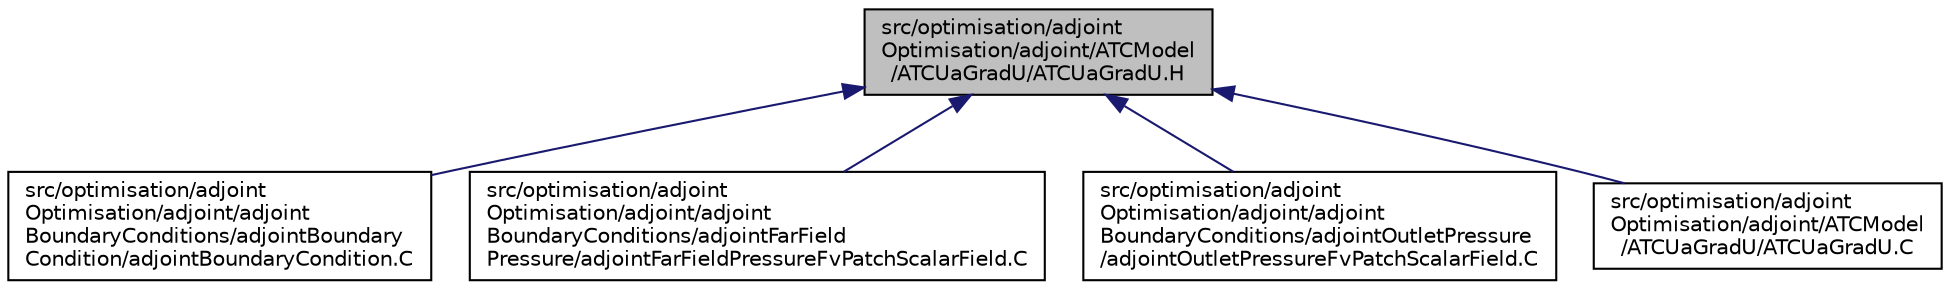 digraph "src/optimisation/adjointOptimisation/adjoint/ATCModel/ATCUaGradU/ATCUaGradU.H"
{
  bgcolor="transparent";
  edge [fontname="Helvetica",fontsize="10",labelfontname="Helvetica",labelfontsize="10"];
  node [fontname="Helvetica",fontsize="10",shape=record];
  Node1 [label="src/optimisation/adjoint\lOptimisation/adjoint/ATCModel\l/ATCUaGradU/ATCUaGradU.H",height=0.2,width=0.4,color="black", fillcolor="grey75", style="filled" fontcolor="black"];
  Node1 -> Node2 [dir="back",color="midnightblue",fontsize="10",style="solid",fontname="Helvetica"];
  Node2 [label="src/optimisation/adjoint\lOptimisation/adjoint/adjoint\lBoundaryConditions/adjointBoundary\lCondition/adjointBoundaryCondition.C",height=0.2,width=0.4,color="black",URL="$adjointBoundaryCondition_8C.html"];
  Node1 -> Node3 [dir="back",color="midnightblue",fontsize="10",style="solid",fontname="Helvetica"];
  Node3 [label="src/optimisation/adjoint\lOptimisation/adjoint/adjoint\lBoundaryConditions/adjointFarField\lPressure/adjointFarFieldPressureFvPatchScalarField.C",height=0.2,width=0.4,color="black",URL="$adjointFarFieldPressureFvPatchScalarField_8C.html"];
  Node1 -> Node4 [dir="back",color="midnightblue",fontsize="10",style="solid",fontname="Helvetica"];
  Node4 [label="src/optimisation/adjoint\lOptimisation/adjoint/adjoint\lBoundaryConditions/adjointOutletPressure\l/adjointOutletPressureFvPatchScalarField.C",height=0.2,width=0.4,color="black",URL="$src_2optimisation_2adjointOptimisation_2adjoint_2adjointBoundaryConditions_2adjointOutletPressure514af239a27c1b910e120769928c711.html"];
  Node1 -> Node5 [dir="back",color="midnightblue",fontsize="10",style="solid",fontname="Helvetica"];
  Node5 [label="src/optimisation/adjoint\lOptimisation/adjoint/ATCModel\l/ATCUaGradU/ATCUaGradU.C",height=0.2,width=0.4,color="black",URL="$ATCUaGradU_8C.html"];
}
